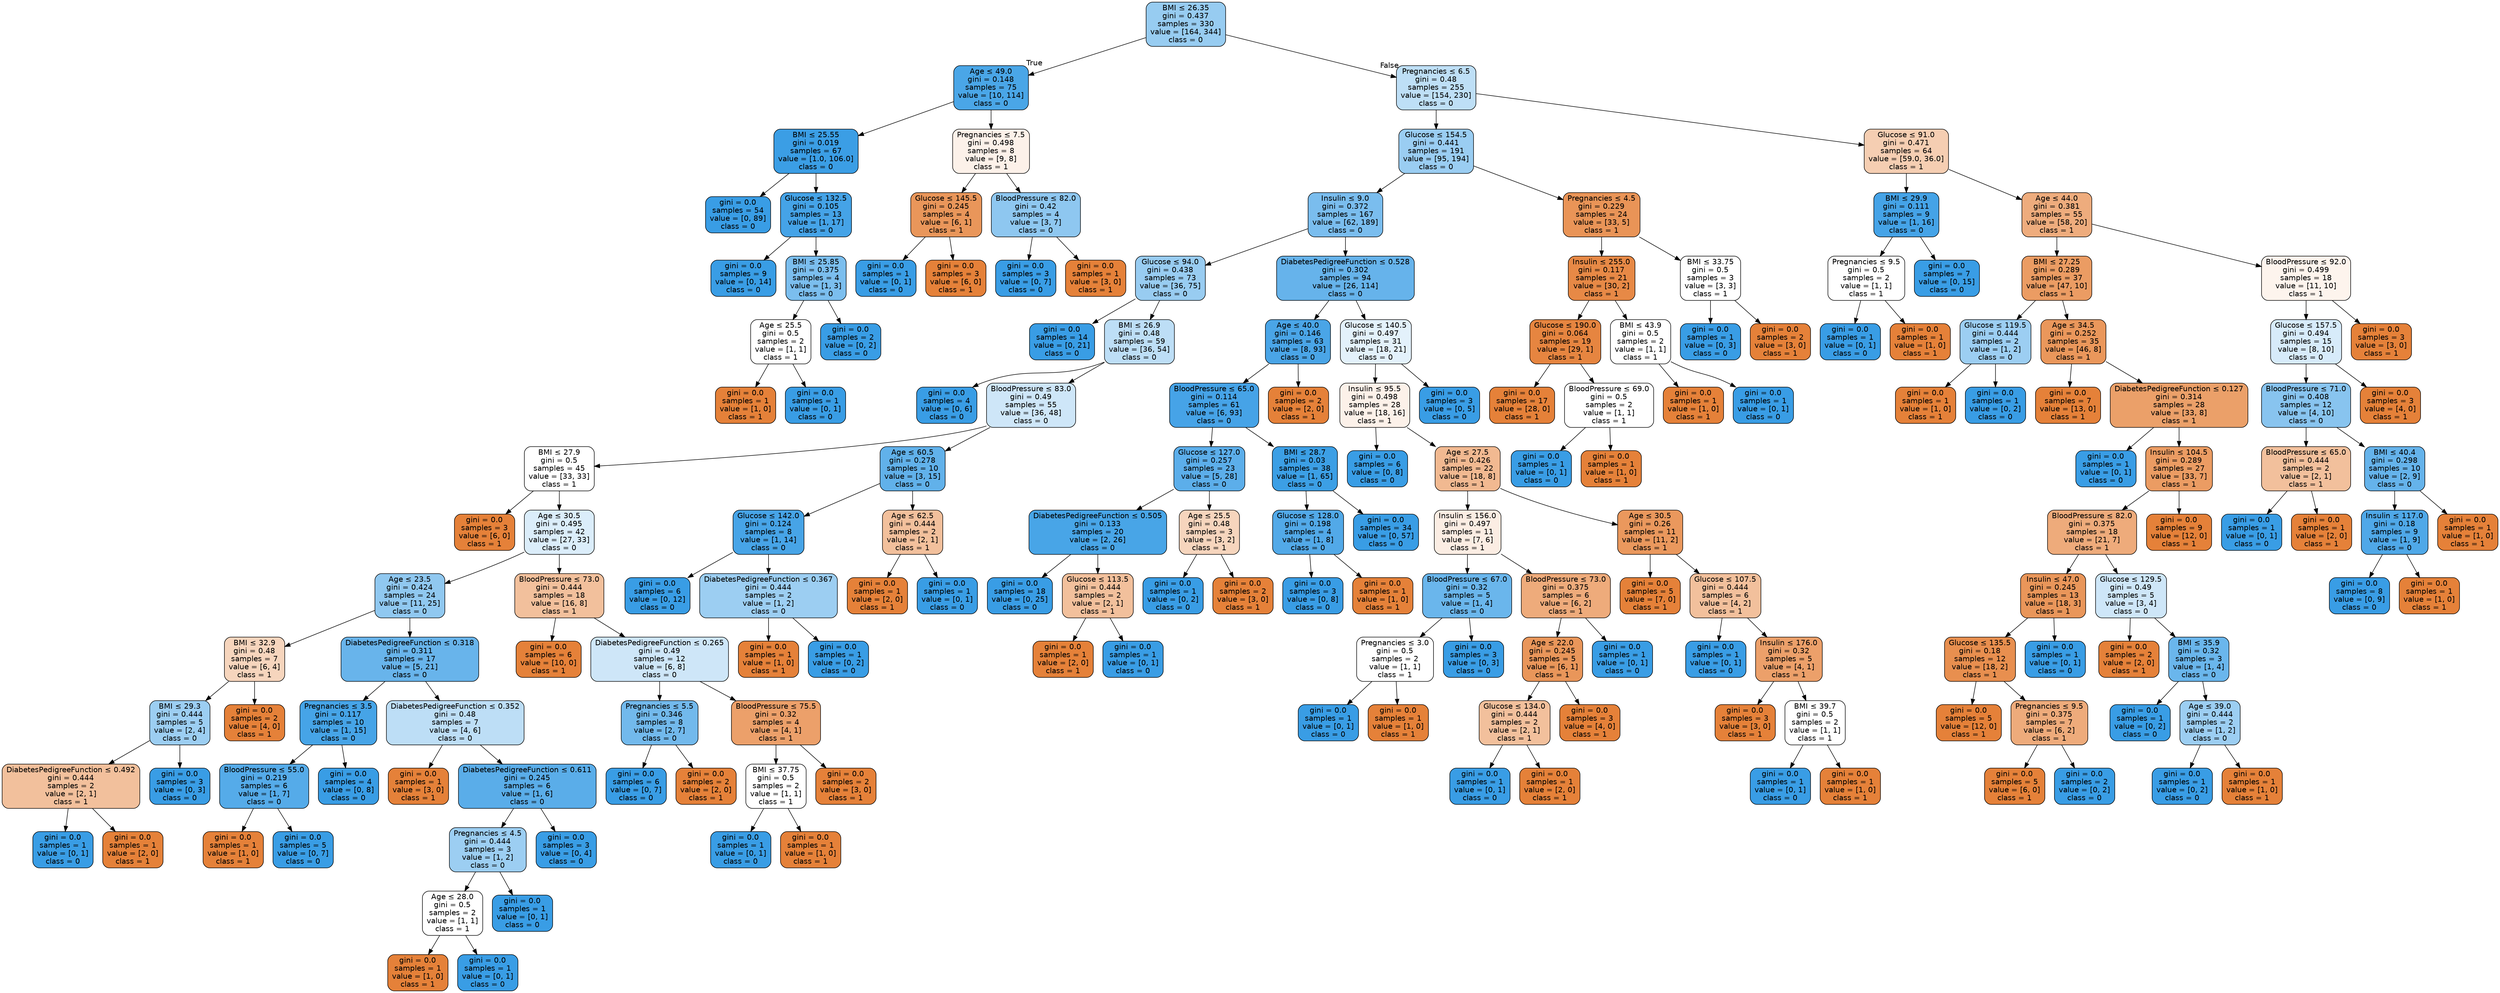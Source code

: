 digraph Tree {
node [shape=box, style="filled, rounded", color="black", fontname="helvetica"] ;
edge [fontname="helvetica"] ;
0 [label=<BMI &le; 26.35<br/>gini = 0.437<br/>samples = 330<br/>value = [164, 344]<br/>class = 0>, fillcolor="#97ccf1"] ;
1 [label=<Age &le; 49.0<br/>gini = 0.148<br/>samples = 75<br/>value = [10, 114]<br/>class = 0>, fillcolor="#4aa6e7"] ;
0 -> 1 [labeldistance=2.5, labelangle=45, headlabel="True"] ;
2 [label=<BMI &le; 25.55<br/>gini = 0.019<br/>samples = 67<br/>value = [1.0, 106.0]<br/>class = 0>, fillcolor="#3b9ee5"] ;
1 -> 2 ;
3 [label=<gini = 0.0<br/>samples = 54<br/>value = [0, 89]<br/>class = 0>, fillcolor="#399de5"] ;
2 -> 3 ;
4 [label=<Glucose &le; 132.5<br/>gini = 0.105<br/>samples = 13<br/>value = [1, 17]<br/>class = 0>, fillcolor="#45a3e7"] ;
2 -> 4 ;
5 [label=<gini = 0.0<br/>samples = 9<br/>value = [0, 14]<br/>class = 0>, fillcolor="#399de5"] ;
4 -> 5 ;
6 [label=<BMI &le; 25.85<br/>gini = 0.375<br/>samples = 4<br/>value = [1, 3]<br/>class = 0>, fillcolor="#7bbeee"] ;
4 -> 6 ;
7 [label=<Age &le; 25.5<br/>gini = 0.5<br/>samples = 2<br/>value = [1, 1]<br/>class = 1>, fillcolor="#ffffff"] ;
6 -> 7 ;
8 [label=<gini = 0.0<br/>samples = 1<br/>value = [1, 0]<br/>class = 1>, fillcolor="#e58139"] ;
7 -> 8 ;
9 [label=<gini = 0.0<br/>samples = 1<br/>value = [0, 1]<br/>class = 0>, fillcolor="#399de5"] ;
7 -> 9 ;
10 [label=<gini = 0.0<br/>samples = 2<br/>value = [0, 2]<br/>class = 0>, fillcolor="#399de5"] ;
6 -> 10 ;
11 [label=<Pregnancies &le; 7.5<br/>gini = 0.498<br/>samples = 8<br/>value = [9, 8]<br/>class = 1>, fillcolor="#fcf1e9"] ;
1 -> 11 ;
12 [label=<Glucose &le; 145.5<br/>gini = 0.245<br/>samples = 4<br/>value = [6, 1]<br/>class = 1>, fillcolor="#e9965a"] ;
11 -> 12 ;
13 [label=<gini = 0.0<br/>samples = 1<br/>value = [0, 1]<br/>class = 0>, fillcolor="#399de5"] ;
12 -> 13 ;
14 [label=<gini = 0.0<br/>samples = 3<br/>value = [6, 0]<br/>class = 1>, fillcolor="#e58139"] ;
12 -> 14 ;
15 [label=<BloodPressure &le; 82.0<br/>gini = 0.42<br/>samples = 4<br/>value = [3, 7]<br/>class = 0>, fillcolor="#8ec7f0"] ;
11 -> 15 ;
16 [label=<gini = 0.0<br/>samples = 3<br/>value = [0, 7]<br/>class = 0>, fillcolor="#399de5"] ;
15 -> 16 ;
17 [label=<gini = 0.0<br/>samples = 1<br/>value = [3, 0]<br/>class = 1>, fillcolor="#e58139"] ;
15 -> 17 ;
18 [label=<Pregnancies &le; 6.5<br/>gini = 0.48<br/>samples = 255<br/>value = [154, 230]<br/>class = 0>, fillcolor="#bedff6"] ;
0 -> 18 [labeldistance=2.5, labelangle=-45, headlabel="False"] ;
19 [label=<Glucose &le; 154.5<br/>gini = 0.441<br/>samples = 191<br/>value = [95, 194]<br/>class = 0>, fillcolor="#9acdf2"] ;
18 -> 19 ;
20 [label=<Insulin &le; 9.0<br/>gini = 0.372<br/>samples = 167<br/>value = [62, 189]<br/>class = 0>, fillcolor="#7abdee"] ;
19 -> 20 ;
21 [label=<Glucose &le; 94.0<br/>gini = 0.438<br/>samples = 73<br/>value = [36, 75]<br/>class = 0>, fillcolor="#98ccf1"] ;
20 -> 21 ;
22 [label=<gini = 0.0<br/>samples = 14<br/>value = [0, 21]<br/>class = 0>, fillcolor="#399de5"] ;
21 -> 22 ;
23 [label=<BMI &le; 26.9<br/>gini = 0.48<br/>samples = 59<br/>value = [36, 54]<br/>class = 0>, fillcolor="#bddef6"] ;
21 -> 23 ;
24 [label=<gini = 0.0<br/>samples = 4<br/>value = [0, 6]<br/>class = 0>, fillcolor="#399de5"] ;
23 -> 24 ;
25 [label=<BloodPressure &le; 83.0<br/>gini = 0.49<br/>samples = 55<br/>value = [36, 48]<br/>class = 0>, fillcolor="#cee6f8"] ;
23 -> 25 ;
26 [label=<BMI &le; 27.9<br/>gini = 0.5<br/>samples = 45<br/>value = [33, 33]<br/>class = 1>, fillcolor="#ffffff"] ;
25 -> 26 ;
27 [label=<gini = 0.0<br/>samples = 3<br/>value = [6, 0]<br/>class = 1>, fillcolor="#e58139"] ;
26 -> 27 ;
28 [label=<Age &le; 30.5<br/>gini = 0.495<br/>samples = 42<br/>value = [27, 33]<br/>class = 0>, fillcolor="#dbedfa"] ;
26 -> 28 ;
29 [label=<Age &le; 23.5<br/>gini = 0.424<br/>samples = 24<br/>value = [11, 25]<br/>class = 0>, fillcolor="#90c8f0"] ;
28 -> 29 ;
30 [label=<BMI &le; 32.9<br/>gini = 0.48<br/>samples = 7<br/>value = [6, 4]<br/>class = 1>, fillcolor="#f6d5bd"] ;
29 -> 30 ;
31 [label=<BMI &le; 29.3<br/>gini = 0.444<br/>samples = 5<br/>value = [2, 4]<br/>class = 0>, fillcolor="#9ccef2"] ;
30 -> 31 ;
32 [label=<DiabetesPedigreeFunction &le; 0.492<br/>gini = 0.444<br/>samples = 2<br/>value = [2, 1]<br/>class = 1>, fillcolor="#f2c09c"] ;
31 -> 32 ;
33 [label=<gini = 0.0<br/>samples = 1<br/>value = [0, 1]<br/>class = 0>, fillcolor="#399de5"] ;
32 -> 33 ;
34 [label=<gini = 0.0<br/>samples = 1<br/>value = [2, 0]<br/>class = 1>, fillcolor="#e58139"] ;
32 -> 34 ;
35 [label=<gini = 0.0<br/>samples = 3<br/>value = [0, 3]<br/>class = 0>, fillcolor="#399de5"] ;
31 -> 35 ;
36 [label=<gini = 0.0<br/>samples = 2<br/>value = [4, 0]<br/>class = 1>, fillcolor="#e58139"] ;
30 -> 36 ;
37 [label=<DiabetesPedigreeFunction &le; 0.318<br/>gini = 0.311<br/>samples = 17<br/>value = [5, 21]<br/>class = 0>, fillcolor="#68b4eb"] ;
29 -> 37 ;
38 [label=<Pregnancies &le; 3.5<br/>gini = 0.117<br/>samples = 10<br/>value = [1, 15]<br/>class = 0>, fillcolor="#46a4e7"] ;
37 -> 38 ;
39 [label=<BloodPressure &le; 55.0<br/>gini = 0.219<br/>samples = 6<br/>value = [1, 7]<br/>class = 0>, fillcolor="#55abe9"] ;
38 -> 39 ;
40 [label=<gini = 0.0<br/>samples = 1<br/>value = [1, 0]<br/>class = 1>, fillcolor="#e58139"] ;
39 -> 40 ;
41 [label=<gini = 0.0<br/>samples = 5<br/>value = [0, 7]<br/>class = 0>, fillcolor="#399de5"] ;
39 -> 41 ;
42 [label=<gini = 0.0<br/>samples = 4<br/>value = [0, 8]<br/>class = 0>, fillcolor="#399de5"] ;
38 -> 42 ;
43 [label=<DiabetesPedigreeFunction &le; 0.352<br/>gini = 0.48<br/>samples = 7<br/>value = [4, 6]<br/>class = 0>, fillcolor="#bddef6"] ;
37 -> 43 ;
44 [label=<gini = 0.0<br/>samples = 1<br/>value = [3, 0]<br/>class = 1>, fillcolor="#e58139"] ;
43 -> 44 ;
45 [label=<DiabetesPedigreeFunction &le; 0.611<br/>gini = 0.245<br/>samples = 6<br/>value = [1, 6]<br/>class = 0>, fillcolor="#5aade9"] ;
43 -> 45 ;
46 [label=<Pregnancies &le; 4.5<br/>gini = 0.444<br/>samples = 3<br/>value = [1, 2]<br/>class = 0>, fillcolor="#9ccef2"] ;
45 -> 46 ;
47 [label=<Age &le; 28.0<br/>gini = 0.5<br/>samples = 2<br/>value = [1, 1]<br/>class = 1>, fillcolor="#ffffff"] ;
46 -> 47 ;
48 [label=<gini = 0.0<br/>samples = 1<br/>value = [1, 0]<br/>class = 1>, fillcolor="#e58139"] ;
47 -> 48 ;
49 [label=<gini = 0.0<br/>samples = 1<br/>value = [0, 1]<br/>class = 0>, fillcolor="#399de5"] ;
47 -> 49 ;
50 [label=<gini = 0.0<br/>samples = 1<br/>value = [0, 1]<br/>class = 0>, fillcolor="#399de5"] ;
46 -> 50 ;
51 [label=<gini = 0.0<br/>samples = 3<br/>value = [0, 4]<br/>class = 0>, fillcolor="#399de5"] ;
45 -> 51 ;
52 [label=<BloodPressure &le; 73.0<br/>gini = 0.444<br/>samples = 18<br/>value = [16, 8]<br/>class = 1>, fillcolor="#f2c09c"] ;
28 -> 52 ;
53 [label=<gini = 0.0<br/>samples = 6<br/>value = [10, 0]<br/>class = 1>, fillcolor="#e58139"] ;
52 -> 53 ;
54 [label=<DiabetesPedigreeFunction &le; 0.265<br/>gini = 0.49<br/>samples = 12<br/>value = [6, 8]<br/>class = 0>, fillcolor="#cee6f8"] ;
52 -> 54 ;
55 [label=<Pregnancies &le; 5.5<br/>gini = 0.346<br/>samples = 8<br/>value = [2, 7]<br/>class = 0>, fillcolor="#72b9ec"] ;
54 -> 55 ;
56 [label=<gini = 0.0<br/>samples = 6<br/>value = [0, 7]<br/>class = 0>, fillcolor="#399de5"] ;
55 -> 56 ;
57 [label=<gini = 0.0<br/>samples = 2<br/>value = [2, 0]<br/>class = 1>, fillcolor="#e58139"] ;
55 -> 57 ;
58 [label=<BloodPressure &le; 75.5<br/>gini = 0.32<br/>samples = 4<br/>value = [4, 1]<br/>class = 1>, fillcolor="#eca06a"] ;
54 -> 58 ;
59 [label=<BMI &le; 37.75<br/>gini = 0.5<br/>samples = 2<br/>value = [1, 1]<br/>class = 1>, fillcolor="#ffffff"] ;
58 -> 59 ;
60 [label=<gini = 0.0<br/>samples = 1<br/>value = [0, 1]<br/>class = 0>, fillcolor="#399de5"] ;
59 -> 60 ;
61 [label=<gini = 0.0<br/>samples = 1<br/>value = [1, 0]<br/>class = 1>, fillcolor="#e58139"] ;
59 -> 61 ;
62 [label=<gini = 0.0<br/>samples = 2<br/>value = [3, 0]<br/>class = 1>, fillcolor="#e58139"] ;
58 -> 62 ;
63 [label=<Age &le; 60.5<br/>gini = 0.278<br/>samples = 10<br/>value = [3, 15]<br/>class = 0>, fillcolor="#61b1ea"] ;
25 -> 63 ;
64 [label=<Glucose &le; 142.0<br/>gini = 0.124<br/>samples = 8<br/>value = [1, 14]<br/>class = 0>, fillcolor="#47a4e7"] ;
63 -> 64 ;
65 [label=<gini = 0.0<br/>samples = 6<br/>value = [0, 12]<br/>class = 0>, fillcolor="#399de5"] ;
64 -> 65 ;
66 [label=<DiabetesPedigreeFunction &le; 0.367<br/>gini = 0.444<br/>samples = 2<br/>value = [1, 2]<br/>class = 0>, fillcolor="#9ccef2"] ;
64 -> 66 ;
67 [label=<gini = 0.0<br/>samples = 1<br/>value = [1, 0]<br/>class = 1>, fillcolor="#e58139"] ;
66 -> 67 ;
68 [label=<gini = 0.0<br/>samples = 1<br/>value = [0, 2]<br/>class = 0>, fillcolor="#399de5"] ;
66 -> 68 ;
69 [label=<Age &le; 62.5<br/>gini = 0.444<br/>samples = 2<br/>value = [2, 1]<br/>class = 1>, fillcolor="#f2c09c"] ;
63 -> 69 ;
70 [label=<gini = 0.0<br/>samples = 1<br/>value = [2, 0]<br/>class = 1>, fillcolor="#e58139"] ;
69 -> 70 ;
71 [label=<gini = 0.0<br/>samples = 1<br/>value = [0, 1]<br/>class = 0>, fillcolor="#399de5"] ;
69 -> 71 ;
72 [label=<DiabetesPedigreeFunction &le; 0.528<br/>gini = 0.302<br/>samples = 94<br/>value = [26, 114]<br/>class = 0>, fillcolor="#66b3eb"] ;
20 -> 72 ;
73 [label=<Age &le; 40.0<br/>gini = 0.146<br/>samples = 63<br/>value = [8, 93]<br/>class = 0>, fillcolor="#4aa5e7"] ;
72 -> 73 ;
74 [label=<BloodPressure &le; 65.0<br/>gini = 0.114<br/>samples = 61<br/>value = [6, 93]<br/>class = 0>, fillcolor="#46a3e7"] ;
73 -> 74 ;
75 [label=<Glucose &le; 127.0<br/>gini = 0.257<br/>samples = 23<br/>value = [5, 28]<br/>class = 0>, fillcolor="#5caeea"] ;
74 -> 75 ;
76 [label=<DiabetesPedigreeFunction &le; 0.505<br/>gini = 0.133<br/>samples = 20<br/>value = [2, 26]<br/>class = 0>, fillcolor="#48a5e7"] ;
75 -> 76 ;
77 [label=<gini = 0.0<br/>samples = 18<br/>value = [0, 25]<br/>class = 0>, fillcolor="#399de5"] ;
76 -> 77 ;
78 [label=<Glucose &le; 113.5<br/>gini = 0.444<br/>samples = 2<br/>value = [2, 1]<br/>class = 1>, fillcolor="#f2c09c"] ;
76 -> 78 ;
79 [label=<gini = 0.0<br/>samples = 1<br/>value = [2, 0]<br/>class = 1>, fillcolor="#e58139"] ;
78 -> 79 ;
80 [label=<gini = 0.0<br/>samples = 1<br/>value = [0, 1]<br/>class = 0>, fillcolor="#399de5"] ;
78 -> 80 ;
81 [label=<Age &le; 25.5<br/>gini = 0.48<br/>samples = 3<br/>value = [3, 2]<br/>class = 1>, fillcolor="#f6d5bd"] ;
75 -> 81 ;
82 [label=<gini = 0.0<br/>samples = 1<br/>value = [0, 2]<br/>class = 0>, fillcolor="#399de5"] ;
81 -> 82 ;
83 [label=<gini = 0.0<br/>samples = 2<br/>value = [3, 0]<br/>class = 1>, fillcolor="#e58139"] ;
81 -> 83 ;
84 [label=<BMI &le; 28.7<br/>gini = 0.03<br/>samples = 38<br/>value = [1, 65]<br/>class = 0>, fillcolor="#3c9fe5"] ;
74 -> 84 ;
85 [label=<Glucose &le; 128.0<br/>gini = 0.198<br/>samples = 4<br/>value = [1, 8]<br/>class = 0>, fillcolor="#52a9e8"] ;
84 -> 85 ;
86 [label=<gini = 0.0<br/>samples = 3<br/>value = [0, 8]<br/>class = 0>, fillcolor="#399de5"] ;
85 -> 86 ;
87 [label=<gini = 0.0<br/>samples = 1<br/>value = [1, 0]<br/>class = 1>, fillcolor="#e58139"] ;
85 -> 87 ;
88 [label=<gini = 0.0<br/>samples = 34<br/>value = [0, 57]<br/>class = 0>, fillcolor="#399de5"] ;
84 -> 88 ;
89 [label=<gini = 0.0<br/>samples = 2<br/>value = [2, 0]<br/>class = 1>, fillcolor="#e58139"] ;
73 -> 89 ;
90 [label=<Glucose &le; 140.5<br/>gini = 0.497<br/>samples = 31<br/>value = [18, 21]<br/>class = 0>, fillcolor="#e3f1fb"] ;
72 -> 90 ;
91 [label=<Insulin &le; 95.5<br/>gini = 0.498<br/>samples = 28<br/>value = [18, 16]<br/>class = 1>, fillcolor="#fcf1e9"] ;
90 -> 91 ;
92 [label=<gini = 0.0<br/>samples = 6<br/>value = [0, 8]<br/>class = 0>, fillcolor="#399de5"] ;
91 -> 92 ;
93 [label=<Age &le; 27.5<br/>gini = 0.426<br/>samples = 22<br/>value = [18, 8]<br/>class = 1>, fillcolor="#f1b991"] ;
91 -> 93 ;
94 [label=<Insulin &le; 156.0<br/>gini = 0.497<br/>samples = 11<br/>value = [7, 6]<br/>class = 1>, fillcolor="#fbede3"] ;
93 -> 94 ;
95 [label=<BloodPressure &le; 67.0<br/>gini = 0.32<br/>samples = 5<br/>value = [1, 4]<br/>class = 0>, fillcolor="#6ab6ec"] ;
94 -> 95 ;
96 [label=<Pregnancies &le; 3.0<br/>gini = 0.5<br/>samples = 2<br/>value = [1, 1]<br/>class = 1>, fillcolor="#ffffff"] ;
95 -> 96 ;
97 [label=<gini = 0.0<br/>samples = 1<br/>value = [0, 1]<br/>class = 0>, fillcolor="#399de5"] ;
96 -> 97 ;
98 [label=<gini = 0.0<br/>samples = 1<br/>value = [1, 0]<br/>class = 1>, fillcolor="#e58139"] ;
96 -> 98 ;
99 [label=<gini = 0.0<br/>samples = 3<br/>value = [0, 3]<br/>class = 0>, fillcolor="#399de5"] ;
95 -> 99 ;
100 [label=<BloodPressure &le; 73.0<br/>gini = 0.375<br/>samples = 6<br/>value = [6, 2]<br/>class = 1>, fillcolor="#eeab7b"] ;
94 -> 100 ;
101 [label=<Age &le; 22.0<br/>gini = 0.245<br/>samples = 5<br/>value = [6, 1]<br/>class = 1>, fillcolor="#e9965a"] ;
100 -> 101 ;
102 [label=<Glucose &le; 134.0<br/>gini = 0.444<br/>samples = 2<br/>value = [2, 1]<br/>class = 1>, fillcolor="#f2c09c"] ;
101 -> 102 ;
103 [label=<gini = 0.0<br/>samples = 1<br/>value = [0, 1]<br/>class = 0>, fillcolor="#399de5"] ;
102 -> 103 ;
104 [label=<gini = 0.0<br/>samples = 1<br/>value = [2, 0]<br/>class = 1>, fillcolor="#e58139"] ;
102 -> 104 ;
105 [label=<gini = 0.0<br/>samples = 3<br/>value = [4, 0]<br/>class = 1>, fillcolor="#e58139"] ;
101 -> 105 ;
106 [label=<gini = 0.0<br/>samples = 1<br/>value = [0, 1]<br/>class = 0>, fillcolor="#399de5"] ;
100 -> 106 ;
107 [label=<Age &le; 30.5<br/>gini = 0.26<br/>samples = 11<br/>value = [11, 2]<br/>class = 1>, fillcolor="#ea985d"] ;
93 -> 107 ;
108 [label=<gini = 0.0<br/>samples = 5<br/>value = [7, 0]<br/>class = 1>, fillcolor="#e58139"] ;
107 -> 108 ;
109 [label=<Glucose &le; 107.5<br/>gini = 0.444<br/>samples = 6<br/>value = [4, 2]<br/>class = 1>, fillcolor="#f2c09c"] ;
107 -> 109 ;
110 [label=<gini = 0.0<br/>samples = 1<br/>value = [0, 1]<br/>class = 0>, fillcolor="#399de5"] ;
109 -> 110 ;
111 [label=<Insulin &le; 176.0<br/>gini = 0.32<br/>samples = 5<br/>value = [4, 1]<br/>class = 1>, fillcolor="#eca06a"] ;
109 -> 111 ;
112 [label=<gini = 0.0<br/>samples = 3<br/>value = [3, 0]<br/>class = 1>, fillcolor="#e58139"] ;
111 -> 112 ;
113 [label=<BMI &le; 39.7<br/>gini = 0.5<br/>samples = 2<br/>value = [1, 1]<br/>class = 1>, fillcolor="#ffffff"] ;
111 -> 113 ;
114 [label=<gini = 0.0<br/>samples = 1<br/>value = [0, 1]<br/>class = 0>, fillcolor="#399de5"] ;
113 -> 114 ;
115 [label=<gini = 0.0<br/>samples = 1<br/>value = [1, 0]<br/>class = 1>, fillcolor="#e58139"] ;
113 -> 115 ;
116 [label=<gini = 0.0<br/>samples = 3<br/>value = [0, 5]<br/>class = 0>, fillcolor="#399de5"] ;
90 -> 116 ;
117 [label=<Pregnancies &le; 4.5<br/>gini = 0.229<br/>samples = 24<br/>value = [33, 5]<br/>class = 1>, fillcolor="#e99457"] ;
19 -> 117 ;
118 [label=<Insulin &le; 255.0<br/>gini = 0.117<br/>samples = 21<br/>value = [30, 2]<br/>class = 1>, fillcolor="#e78946"] ;
117 -> 118 ;
119 [label=<Glucose &le; 190.0<br/>gini = 0.064<br/>samples = 19<br/>value = [29, 1]<br/>class = 1>, fillcolor="#e68540"] ;
118 -> 119 ;
120 [label=<gini = 0.0<br/>samples = 17<br/>value = [28, 0]<br/>class = 1>, fillcolor="#e58139"] ;
119 -> 120 ;
121 [label=<BloodPressure &le; 69.0<br/>gini = 0.5<br/>samples = 2<br/>value = [1, 1]<br/>class = 1>, fillcolor="#ffffff"] ;
119 -> 121 ;
122 [label=<gini = 0.0<br/>samples = 1<br/>value = [0, 1]<br/>class = 0>, fillcolor="#399de5"] ;
121 -> 122 ;
123 [label=<gini = 0.0<br/>samples = 1<br/>value = [1, 0]<br/>class = 1>, fillcolor="#e58139"] ;
121 -> 123 ;
124 [label=<BMI &le; 43.9<br/>gini = 0.5<br/>samples = 2<br/>value = [1, 1]<br/>class = 1>, fillcolor="#ffffff"] ;
118 -> 124 ;
125 [label=<gini = 0.0<br/>samples = 1<br/>value = [1, 0]<br/>class = 1>, fillcolor="#e58139"] ;
124 -> 125 ;
126 [label=<gini = 0.0<br/>samples = 1<br/>value = [0, 1]<br/>class = 0>, fillcolor="#399de5"] ;
124 -> 126 ;
127 [label=<BMI &le; 33.75<br/>gini = 0.5<br/>samples = 3<br/>value = [3, 3]<br/>class = 1>, fillcolor="#ffffff"] ;
117 -> 127 ;
128 [label=<gini = 0.0<br/>samples = 1<br/>value = [0, 3]<br/>class = 0>, fillcolor="#399de5"] ;
127 -> 128 ;
129 [label=<gini = 0.0<br/>samples = 2<br/>value = [3, 0]<br/>class = 1>, fillcolor="#e58139"] ;
127 -> 129 ;
130 [label=<Glucose &le; 91.0<br/>gini = 0.471<br/>samples = 64<br/>value = [59.0, 36.0]<br/>class = 1>, fillcolor="#f5ceb2"] ;
18 -> 130 ;
131 [label=<BMI &le; 29.9<br/>gini = 0.111<br/>samples = 9<br/>value = [1, 16]<br/>class = 0>, fillcolor="#45a3e7"] ;
130 -> 131 ;
132 [label=<Pregnancies &le; 9.5<br/>gini = 0.5<br/>samples = 2<br/>value = [1, 1]<br/>class = 1>, fillcolor="#ffffff"] ;
131 -> 132 ;
133 [label=<gini = 0.0<br/>samples = 1<br/>value = [0, 1]<br/>class = 0>, fillcolor="#399de5"] ;
132 -> 133 ;
134 [label=<gini = 0.0<br/>samples = 1<br/>value = [1, 0]<br/>class = 1>, fillcolor="#e58139"] ;
132 -> 134 ;
135 [label=<gini = 0.0<br/>samples = 7<br/>value = [0, 15]<br/>class = 0>, fillcolor="#399de5"] ;
131 -> 135 ;
136 [label=<Age &le; 44.0<br/>gini = 0.381<br/>samples = 55<br/>value = [58, 20]<br/>class = 1>, fillcolor="#eeac7d"] ;
130 -> 136 ;
137 [label=<BMI &le; 27.25<br/>gini = 0.289<br/>samples = 37<br/>value = [47, 10]<br/>class = 1>, fillcolor="#eb9c63"] ;
136 -> 137 ;
138 [label=<Glucose &le; 119.5<br/>gini = 0.444<br/>samples = 2<br/>value = [1, 2]<br/>class = 0>, fillcolor="#9ccef2"] ;
137 -> 138 ;
139 [label=<gini = 0.0<br/>samples = 1<br/>value = [1, 0]<br/>class = 1>, fillcolor="#e58139"] ;
138 -> 139 ;
140 [label=<gini = 0.0<br/>samples = 1<br/>value = [0, 2]<br/>class = 0>, fillcolor="#399de5"] ;
138 -> 140 ;
141 [label=<Age &le; 34.5<br/>gini = 0.252<br/>samples = 35<br/>value = [46, 8]<br/>class = 1>, fillcolor="#ea975b"] ;
137 -> 141 ;
142 [label=<gini = 0.0<br/>samples = 7<br/>value = [13, 0]<br/>class = 1>, fillcolor="#e58139"] ;
141 -> 142 ;
143 [label=<DiabetesPedigreeFunction &le; 0.127<br/>gini = 0.314<br/>samples = 28<br/>value = [33, 8]<br/>class = 1>, fillcolor="#eba069"] ;
141 -> 143 ;
144 [label=<gini = 0.0<br/>samples = 1<br/>value = [0, 1]<br/>class = 0>, fillcolor="#399de5"] ;
143 -> 144 ;
145 [label=<Insulin &le; 104.5<br/>gini = 0.289<br/>samples = 27<br/>value = [33, 7]<br/>class = 1>, fillcolor="#eb9c63"] ;
143 -> 145 ;
146 [label=<BloodPressure &le; 82.0<br/>gini = 0.375<br/>samples = 18<br/>value = [21, 7]<br/>class = 1>, fillcolor="#eeab7b"] ;
145 -> 146 ;
147 [label=<Insulin &le; 47.0<br/>gini = 0.245<br/>samples = 13<br/>value = [18, 3]<br/>class = 1>, fillcolor="#e9965a"] ;
146 -> 147 ;
148 [label=<Glucose &le; 135.5<br/>gini = 0.18<br/>samples = 12<br/>value = [18, 2]<br/>class = 1>, fillcolor="#e88f4f"] ;
147 -> 148 ;
149 [label=<gini = 0.0<br/>samples = 5<br/>value = [12, 0]<br/>class = 1>, fillcolor="#e58139"] ;
148 -> 149 ;
150 [label=<Pregnancies &le; 9.5<br/>gini = 0.375<br/>samples = 7<br/>value = [6, 2]<br/>class = 1>, fillcolor="#eeab7b"] ;
148 -> 150 ;
151 [label=<gini = 0.0<br/>samples = 5<br/>value = [6, 0]<br/>class = 1>, fillcolor="#e58139"] ;
150 -> 151 ;
152 [label=<gini = 0.0<br/>samples = 2<br/>value = [0, 2]<br/>class = 0>, fillcolor="#399de5"] ;
150 -> 152 ;
153 [label=<gini = 0.0<br/>samples = 1<br/>value = [0, 1]<br/>class = 0>, fillcolor="#399de5"] ;
147 -> 153 ;
154 [label=<Glucose &le; 129.5<br/>gini = 0.49<br/>samples = 5<br/>value = [3, 4]<br/>class = 0>, fillcolor="#cee6f8"] ;
146 -> 154 ;
155 [label=<gini = 0.0<br/>samples = 2<br/>value = [2, 0]<br/>class = 1>, fillcolor="#e58139"] ;
154 -> 155 ;
156 [label=<BMI &le; 35.9<br/>gini = 0.32<br/>samples = 3<br/>value = [1, 4]<br/>class = 0>, fillcolor="#6ab6ec"] ;
154 -> 156 ;
157 [label=<gini = 0.0<br/>samples = 1<br/>value = [0, 2]<br/>class = 0>, fillcolor="#399de5"] ;
156 -> 157 ;
158 [label=<Age &le; 39.0<br/>gini = 0.444<br/>samples = 2<br/>value = [1, 2]<br/>class = 0>, fillcolor="#9ccef2"] ;
156 -> 158 ;
159 [label=<gini = 0.0<br/>samples = 1<br/>value = [0, 2]<br/>class = 0>, fillcolor="#399de5"] ;
158 -> 159 ;
160 [label=<gini = 0.0<br/>samples = 1<br/>value = [1, 0]<br/>class = 1>, fillcolor="#e58139"] ;
158 -> 160 ;
161 [label=<gini = 0.0<br/>samples = 9<br/>value = [12, 0]<br/>class = 1>, fillcolor="#e58139"] ;
145 -> 161 ;
162 [label=<BloodPressure &le; 92.0<br/>gini = 0.499<br/>samples = 18<br/>value = [11, 10]<br/>class = 1>, fillcolor="#fdf4ed"] ;
136 -> 162 ;
163 [label=<Glucose &le; 157.5<br/>gini = 0.494<br/>samples = 15<br/>value = [8, 10]<br/>class = 0>, fillcolor="#d7ebfa"] ;
162 -> 163 ;
164 [label=<BloodPressure &le; 71.0<br/>gini = 0.408<br/>samples = 12<br/>value = [4, 10]<br/>class = 0>, fillcolor="#88c4ef"] ;
163 -> 164 ;
165 [label=<BloodPressure &le; 65.0<br/>gini = 0.444<br/>samples = 2<br/>value = [2, 1]<br/>class = 1>, fillcolor="#f2c09c"] ;
164 -> 165 ;
166 [label=<gini = 0.0<br/>samples = 1<br/>value = [0, 1]<br/>class = 0>, fillcolor="#399de5"] ;
165 -> 166 ;
167 [label=<gini = 0.0<br/>samples = 1<br/>value = [2, 0]<br/>class = 1>, fillcolor="#e58139"] ;
165 -> 167 ;
168 [label=<BMI &le; 40.4<br/>gini = 0.298<br/>samples = 10<br/>value = [2, 9]<br/>class = 0>, fillcolor="#65b3eb"] ;
164 -> 168 ;
169 [label=<Insulin &le; 117.0<br/>gini = 0.18<br/>samples = 9<br/>value = [1, 9]<br/>class = 0>, fillcolor="#4fa8e8"] ;
168 -> 169 ;
170 [label=<gini = 0.0<br/>samples = 8<br/>value = [0, 9]<br/>class = 0>, fillcolor="#399de5"] ;
169 -> 170 ;
171 [label=<gini = 0.0<br/>samples = 1<br/>value = [1, 0]<br/>class = 1>, fillcolor="#e58139"] ;
169 -> 171 ;
172 [label=<gini = 0.0<br/>samples = 1<br/>value = [1, 0]<br/>class = 1>, fillcolor="#e58139"] ;
168 -> 172 ;
173 [label=<gini = 0.0<br/>samples = 3<br/>value = [4, 0]<br/>class = 1>, fillcolor="#e58139"] ;
163 -> 173 ;
174 [label=<gini = 0.0<br/>samples = 3<br/>value = [3, 0]<br/>class = 1>, fillcolor="#e58139"] ;
162 -> 174 ;
}